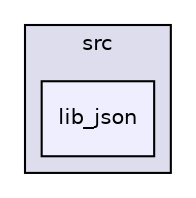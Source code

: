 digraph "json/jsoncpp-src-0.5.0/src/lib_json" {
  compound=true
  node [ fontsize="10", fontname="Helvetica"];
  edge [ labelfontsize="10", labelfontname="Helvetica"];
  subgraph clusterdir_d35119e5e8076e92590170dd43b76abd {
    graph [ bgcolor="#ddddee", pencolor="black", label="src" fontname="Helvetica", fontsize="10", URL="dir_d35119e5e8076e92590170dd43b76abd.html"]
  dir_9d94a7cbc87980e101532e1cdbd9867e [shape=box, label="lib_json", style="filled", fillcolor="#eeeeff", pencolor="black", URL="dir_9d94a7cbc87980e101532e1cdbd9867e.html"];
  }
}
